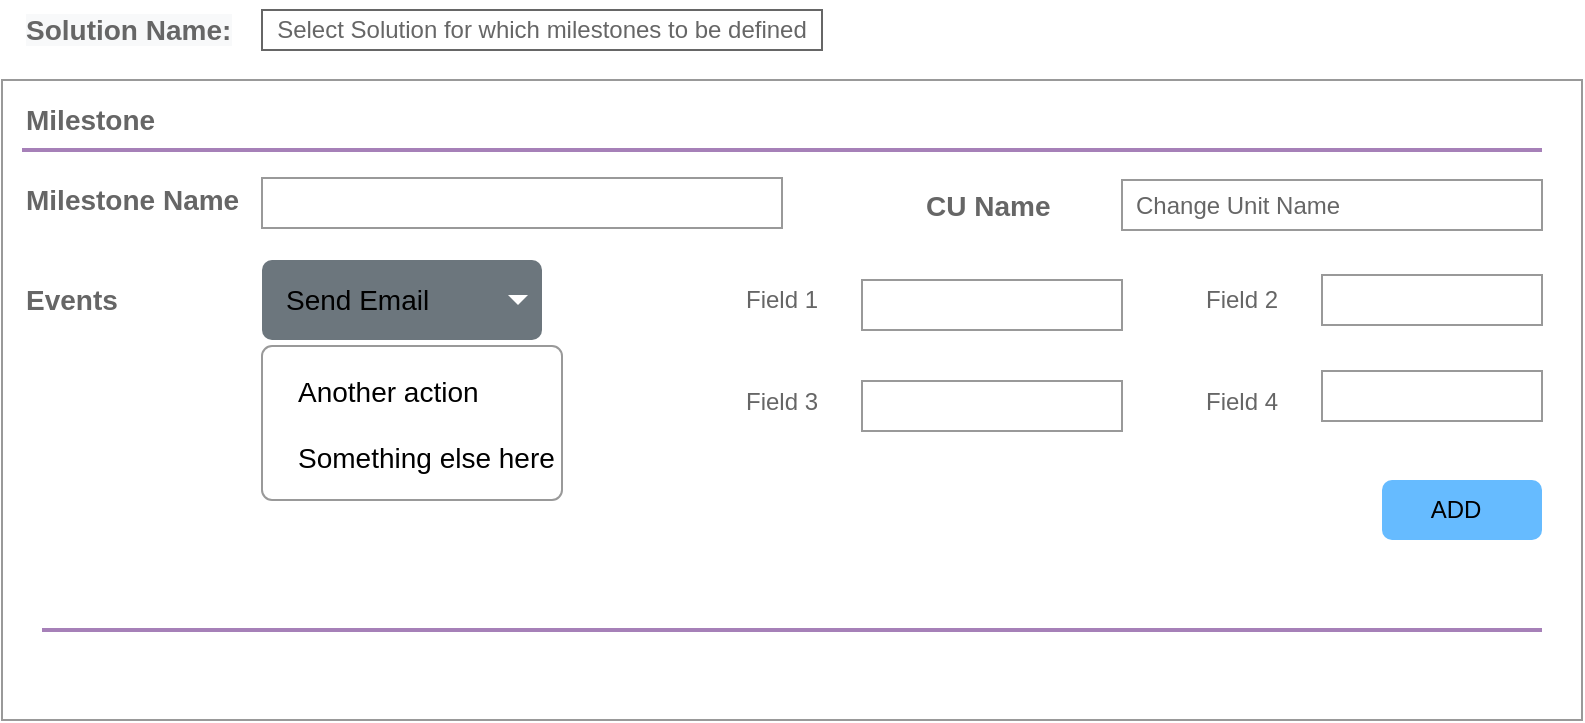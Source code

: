 <mxfile version="14.7.0" type="github">
  <diagram id="pC_4VXIbMaecKjLyn1Og" name="Page-1">
    <mxGraphModel dx="1355" dy="778" grid="1" gridSize="10" guides="1" tooltips="1" connect="1" arrows="1" fold="1" page="1" pageScale="1" pageWidth="827" pageHeight="1169" math="0" shadow="0">
      <root>
        <mxCell id="0" />
        <mxCell id="1" parent="0" />
        <mxCell id="5tk-defCkN5b4pZCAsEl-1" value="" style="strokeWidth=1;shadow=0;dashed=0;align=center;html=1;shape=mxgraph.mockup.forms.rrect;rSize=0;strokeColor=#999999;fillColor=#ffffff;container=0;" parent="1" vertex="1">
          <mxGeometry x="120" y="180" width="790" height="320" as="geometry" />
        </mxCell>
        <mxCell id="5tk-defCkN5b4pZCAsEl-31" value="Field 1" style="strokeWidth=1;shadow=0;dashed=0;align=center;html=1;shape=mxgraph.mockup.forms.anchor;fontSize=12;fontColor=#666666;align=left;resizeWidth=1;spacingLeft=0;" parent="1" vertex="1">
          <mxGeometry x="490" y="280" width="110" height="20" as="geometry" />
        </mxCell>
        <mxCell id="5tk-defCkN5b4pZCAsEl-56" value="Change Unit Name" style="strokeWidth=1;shadow=0;dashed=0;align=center;html=1;shape=mxgraph.mockup.forms.rrect;rSize=0;strokeColor=#999999;fontColor=#666666;align=left;spacingLeft=5;resizeWidth=1;" parent="1" vertex="1">
          <mxGeometry x="680" y="230" width="210" height="25" as="geometry" />
        </mxCell>
        <mxCell id="5tk-defCkN5b4pZCAsEl-2" value="&lt;b style=&quot;font-size: 14px;&quot;&gt;Milestone&lt;/b&gt;" style="strokeWidth=1;shadow=0;dashed=0;align=center;html=1;shape=mxgraph.mockup.forms.anchor;fontSize=14;fontColor=#666666;align=left;resizeWidth=1;spacingLeft=0;" parent="1" vertex="1">
          <mxGeometry x="120" y="180" width="345" height="20" as="geometry">
            <mxPoint x="10" y="10" as="offset" />
          </mxGeometry>
        </mxCell>
        <mxCell id="5tk-defCkN5b4pZCAsEl-3" value="" style="shape=line;strokeWidth=2;html=1;resizeWidth=1;strokeColor=#A680B8;" parent="1" vertex="1">
          <mxGeometry x="130" y="210" width="760" height="10" as="geometry">
            <mxPoint x="10" y="30" as="offset" />
          </mxGeometry>
        </mxCell>
        <mxCell id="5tk-defCkN5b4pZCAsEl-6" value="&lt;b style=&quot;font-size: 14px;&quot;&gt;Milestone Name&lt;/b&gt;" style="strokeWidth=1;shadow=0;dashed=0;align=center;html=1;shape=mxgraph.mockup.forms.anchor;fontSize=14;fontColor=#666666;align=left;resizeWidth=1;spacingLeft=0;" parent="1" vertex="1">
          <mxGeometry x="120" y="180" width="110" height="20" as="geometry">
            <mxPoint x="10" y="50" as="offset" />
          </mxGeometry>
        </mxCell>
        <mxCell id="5tk-defCkN5b4pZCAsEl-7" value="" style="strokeWidth=1;shadow=0;dashed=0;align=center;html=1;shape=mxgraph.mockup.forms.rrect;rSize=0;strokeColor=#999999;fontColor=#666666;align=left;spacingLeft=5;resizeWidth=1;" parent="1" vertex="1">
          <mxGeometry x="250" y="229" width="260" height="25" as="geometry">
            <mxPoint x="130" y="49" as="offset" />
          </mxGeometry>
        </mxCell>
        <mxCell id="5tk-defCkN5b4pZCAsEl-12" value="" style="strokeWidth=1;shadow=0;dashed=0;align=center;html=1;shape=mxgraph.mockup.forms.rrect;rSize=5;strokeColor=none;fontColor=#ffffff;fillColor=#66bbff;fontSize=16;fontStyle=1;" parent="1" vertex="1">
          <mxGeometry x="810" y="380" width="80" height="30" as="geometry">
            <mxPoint x="770" y="-130" as="offset" />
          </mxGeometry>
        </mxCell>
        <mxCell id="5tk-defCkN5b4pZCAsEl-24" value="Events" style="strokeWidth=1;shadow=0;dashed=0;align=center;html=1;shape=mxgraph.mockup.forms.anchor;fontSize=14;fontColor=#666666;align=left;resizeWidth=1;spacingLeft=0;fontStyle=1" parent="1" vertex="1">
          <mxGeometry x="130" y="280" width="110" height="20" as="geometry" />
        </mxCell>
        <mxCell id="5tk-defCkN5b4pZCAsEl-25" value="&lt;span style=&quot;color: rgb(0 , 0 , 0)&quot;&gt;Send Email&lt;/span&gt;" style="html=1;shadow=0;dashed=0;shape=mxgraph.bootstrap.rrect;rSize=5;strokeColor=none;strokeWidth=1;fillColor=#6C767D;fontColor=#ffffff;whiteSpace=wrap;align=left;verticalAlign=middle;fontStyle=0;fontSize=14;spacingLeft=10;" parent="1" vertex="1">
          <mxGeometry x="250" y="270" width="140" height="40" as="geometry" />
        </mxCell>
        <mxCell id="5tk-defCkN5b4pZCAsEl-26" value="" style="shape=triangle;direction=south;fillColor=#ffffff;strokeColor=none;perimeter=none;" parent="5tk-defCkN5b4pZCAsEl-25" vertex="1">
          <mxGeometry x="1" y="0.5" width="10" height="5" relative="1" as="geometry">
            <mxPoint x="-17" y="-2.5" as="offset" />
          </mxGeometry>
        </mxCell>
        <mxCell id="5tk-defCkN5b4pZCAsEl-27" value="" style="html=1;shadow=0;dashed=0;shape=mxgraph.bootstrap.rrect;rSize=5;fillColor=#ffffff;strokeColor=#999999;" parent="1" vertex="1">
          <mxGeometry x="250" y="313" width="150" height="77" as="geometry" />
        </mxCell>
        <mxCell id="5tk-defCkN5b4pZCAsEl-29" value="Another action" style="fillColor=none;strokeColor=none;align=left;spacing=20;fontSize=14;" parent="5tk-defCkN5b4pZCAsEl-27" vertex="1">
          <mxGeometry width="170" height="30" relative="1" as="geometry">
            <mxPoint x="-2" y="7" as="offset" />
          </mxGeometry>
        </mxCell>
        <mxCell id="5tk-defCkN5b4pZCAsEl-30" value="Something else here" style="fillColor=none;strokeColor=none;align=left;spacing=20;fontSize=14;" parent="5tk-defCkN5b4pZCAsEl-27" vertex="1">
          <mxGeometry width="170" height="30" relative="1" as="geometry">
            <mxPoint x="-2" y="40" as="offset" />
          </mxGeometry>
        </mxCell>
        <mxCell id="5tk-defCkN5b4pZCAsEl-48" value="" style="strokeWidth=1;shadow=0;dashed=0;align=center;html=1;shape=mxgraph.mockup.forms.rrect;rSize=0;strokeColor=#999999;fontColor=#666666;align=left;spacingLeft=5;resizeWidth=1;" parent="1" vertex="1">
          <mxGeometry x="550" y="280" width="130" height="25" as="geometry" />
        </mxCell>
        <mxCell id="5tk-defCkN5b4pZCAsEl-49" value="" style="strokeWidth=1;shadow=0;dashed=0;align=center;html=1;shape=mxgraph.mockup.forms.rrect;rSize=0;strokeColor=#999999;fontColor=#666666;align=left;spacingLeft=5;resizeWidth=1;" parent="1" vertex="1">
          <mxGeometry x="780" y="277.5" width="110" height="25" as="geometry" />
        </mxCell>
        <mxCell id="5tk-defCkN5b4pZCAsEl-50" value="Field 2" style="strokeWidth=1;shadow=0;dashed=0;align=center;html=1;shape=mxgraph.mockup.forms.anchor;fontSize=12;fontColor=#666666;align=left;resizeWidth=1;spacingLeft=0;" parent="1" vertex="1">
          <mxGeometry x="720" y="280" width="110" height="20" as="geometry" />
        </mxCell>
        <mxCell id="5tk-defCkN5b4pZCAsEl-51" value="" style="strokeWidth=1;shadow=0;dashed=0;align=center;html=1;shape=mxgraph.mockup.forms.rrect;rSize=0;strokeColor=#999999;fontColor=#666666;align=left;spacingLeft=5;resizeWidth=1;" parent="1" vertex="1">
          <mxGeometry x="550" y="330.5" width="130" height="25" as="geometry" />
        </mxCell>
        <mxCell id="5tk-defCkN5b4pZCAsEl-52" value="" style="strokeWidth=1;shadow=0;dashed=0;align=center;html=1;shape=mxgraph.mockup.forms.rrect;rSize=0;strokeColor=#999999;fontColor=#666666;align=left;spacingLeft=5;resizeWidth=1;" parent="1" vertex="1">
          <mxGeometry x="780" y="325.5" width="110" height="25" as="geometry" />
        </mxCell>
        <mxCell id="5tk-defCkN5b4pZCAsEl-53" value="Field 4" style="strokeWidth=1;shadow=0;dashed=0;align=center;html=1;shape=mxgraph.mockup.forms.anchor;fontSize=12;fontColor=#666666;align=left;resizeWidth=1;spacingLeft=0;" parent="1" vertex="1">
          <mxGeometry x="720" y="330.5" width="110" height="20" as="geometry" />
        </mxCell>
        <mxCell id="5tk-defCkN5b4pZCAsEl-54" value="Field 3" style="strokeWidth=1;shadow=0;dashed=0;align=center;html=1;shape=mxgraph.mockup.forms.anchor;fontSize=12;fontColor=#666666;align=left;resizeWidth=1;spacingLeft=0;" parent="1" vertex="1">
          <mxGeometry x="490" y="330.5" width="110" height="20" as="geometry" />
        </mxCell>
        <mxCell id="5tk-defCkN5b4pZCAsEl-55" value="&lt;b style=&quot;font-size: 14px&quot;&gt;CU Name&lt;/b&gt;" style="strokeWidth=1;shadow=0;dashed=0;align=center;html=1;shape=mxgraph.mockup.forms.anchor;fontSize=14;fontColor=#666666;align=left;resizeWidth=1;spacingLeft=0;" parent="1" vertex="1">
          <mxGeometry x="580" y="232.5" width="110" height="20" as="geometry" />
        </mxCell>
        <mxCell id="RL7jBhLI4f5cmUMzsP-X-1" value="ADD" style="text;html=1;strokeColor=none;fillColor=none;align=center;verticalAlign=middle;whiteSpace=wrap;rounded=0;" vertex="1" parent="1">
          <mxGeometry x="827" y="385" width="40" height="20" as="geometry" />
        </mxCell>
        <mxCell id="RL7jBhLI4f5cmUMzsP-X-2" value="" style="shape=line;strokeWidth=2;html=1;resizeWidth=1;strokeColor=#A680B8;" vertex="1" parent="1">
          <mxGeometry x="140" y="450" width="750" height="10" as="geometry">
            <mxPoint x="10" y="30" as="offset" />
          </mxGeometry>
        </mxCell>
        <mxCell id="RL7jBhLI4f5cmUMzsP-X-3" value="&lt;span style=&quot;color: rgb(102 , 102 , 102) ; text-align: left&quot;&gt;Select Solution for which milestones to be defined&lt;/span&gt;" style="text;html=1;fillColor=none;align=center;verticalAlign=middle;whiteSpace=wrap;rounded=0;strokeColor=#666666;" vertex="1" parent="1">
          <mxGeometry x="250" y="145" width="280" height="20" as="geometry" />
        </mxCell>
        <mxCell id="RL7jBhLI4f5cmUMzsP-X-4" value="&lt;meta charset=&quot;utf-8&quot;&gt;&lt;b style=&quot;color: rgb(102, 102, 102); font-family: helvetica; font-size: 14px; font-style: normal; letter-spacing: normal; text-align: left; text-indent: 0px; text-transform: none; word-spacing: 0px; background-color: rgb(248, 249, 250);&quot;&gt;Solution Name:&lt;/b&gt;" style="text;whiteSpace=wrap;html=1;" vertex="1" parent="1">
          <mxGeometry x="130" y="140" width="130" height="30" as="geometry" />
        </mxCell>
      </root>
    </mxGraphModel>
  </diagram>
</mxfile>
